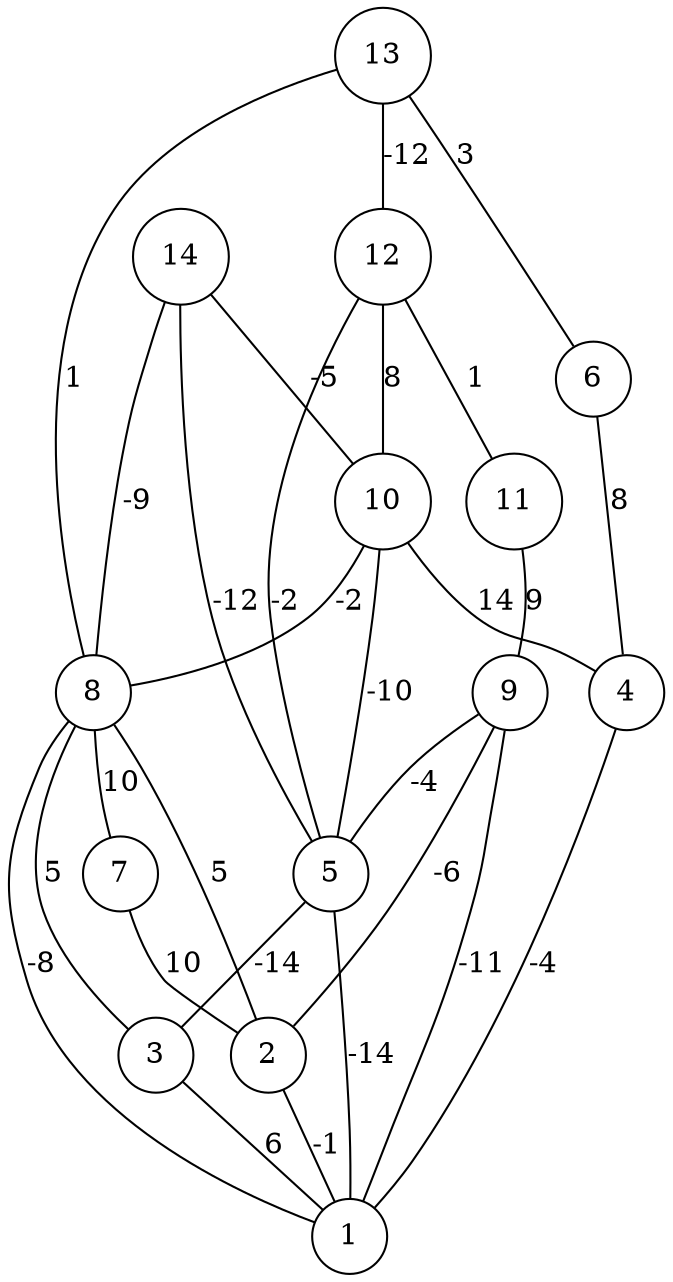 graph { 
	 fontname="Helvetica,Arial,sans-serif" 
	 node [shape = circle]; 
	 14 -- 5 [label = "-12"];
	 14 -- 8 [label = "-9"];
	 14 -- 10 [label = "-5"];
	 13 -- 6 [label = "3"];
	 13 -- 8 [label = "1"];
	 13 -- 12 [label = "-12"];
	 12 -- 5 [label = "-2"];
	 12 -- 10 [label = "8"];
	 12 -- 11 [label = "1"];
	 11 -- 9 [label = "9"];
	 10 -- 4 [label = "14"];
	 10 -- 5 [label = "-10"];
	 10 -- 8 [label = "-2"];
	 9 -- 1 [label = "-11"];
	 9 -- 2 [label = "-6"];
	 9 -- 5 [label = "-4"];
	 8 -- 1 [label = "-8"];
	 8 -- 2 [label = "5"];
	 8 -- 3 [label = "5"];
	 8 -- 7 [label = "10"];
	 7 -- 2 [label = "10"];
	 6 -- 4 [label = "8"];
	 5 -- 1 [label = "-14"];
	 5 -- 3 [label = "-14"];
	 4 -- 1 [label = "-4"];
	 3 -- 1 [label = "6"];
	 2 -- 1 [label = "-1"];
	 1;
	 2;
	 3;
	 4;
	 5;
	 6;
	 7;
	 8;
	 9;
	 10;
	 11;
	 12;
	 13;
	 14;
}
